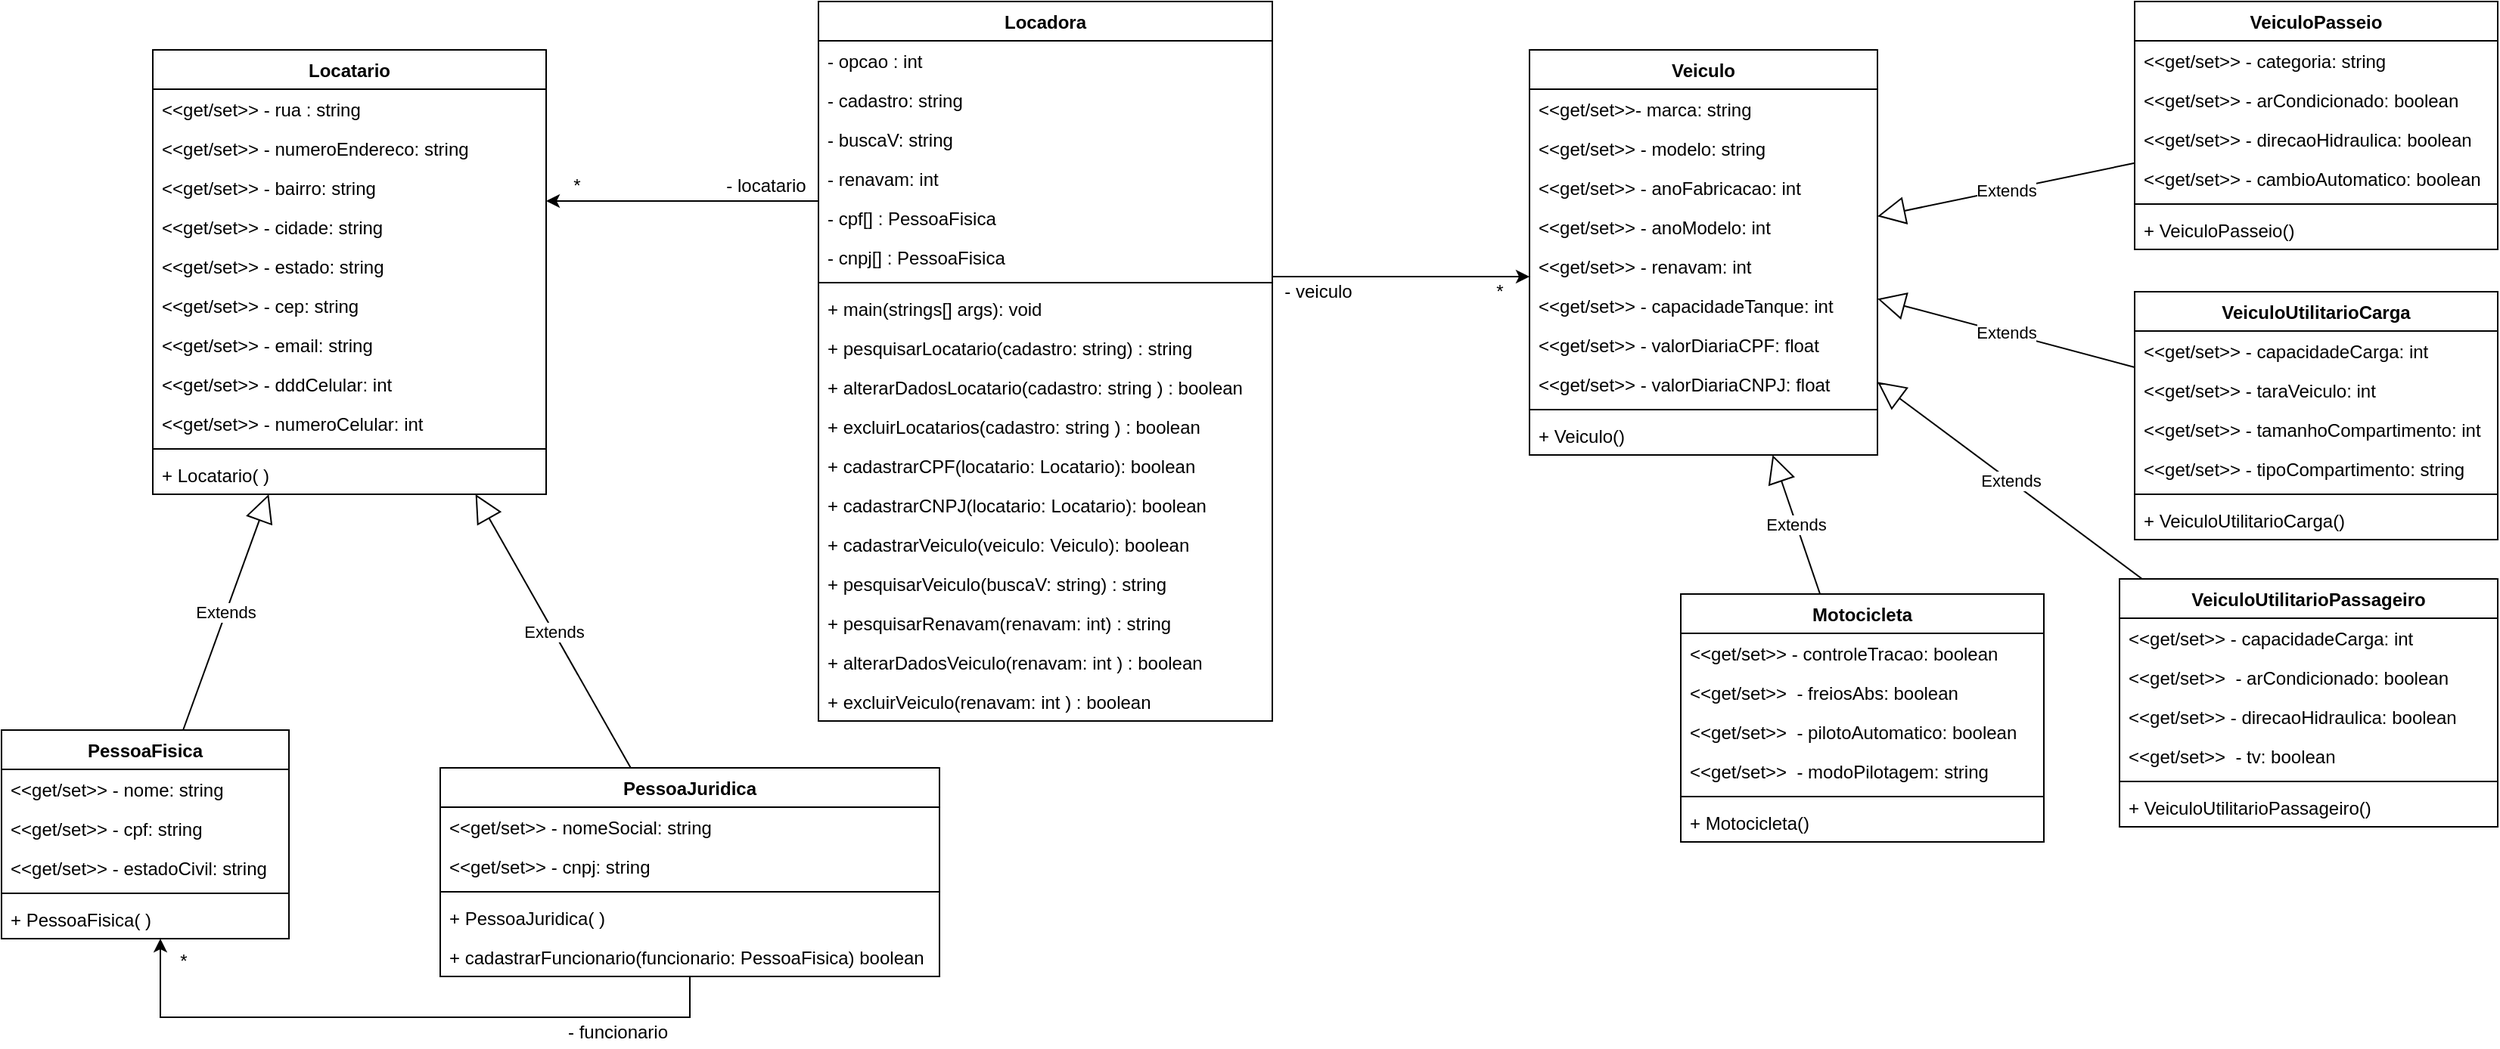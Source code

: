 <mxfile version="17.1.5" type="github">
  <diagram id="DYdMjbbue87P6Itl6-tM" name="Page-1">
    <mxGraphModel dx="1935" dy="461" grid="1" gridSize="10" guides="1" tooltips="1" connect="1" arrows="1" fold="1" page="1" pageScale="1" pageWidth="827" pageHeight="1169" math="0" shadow="0">
      <root>
        <mxCell id="0" />
        <mxCell id="1" parent="0" />
        <mxCell id="17DwHin3U5vWT7smk47m-1" value="Locadora" style="swimlane;fontStyle=1;align=center;verticalAlign=top;childLayout=stackLayout;horizontal=1;startSize=26;horizontalStack=0;resizeParent=1;resizeParentMax=0;resizeLast=0;collapsible=1;marginBottom=0;" parent="1" vertex="1">
          <mxGeometry x="-280" y="8" width="300" height="476" as="geometry" />
        </mxCell>
        <mxCell id="17DwHin3U5vWT7smk47m-2" value="- opcao : int" style="text;strokeColor=none;fillColor=none;align=left;verticalAlign=top;spacingLeft=4;spacingRight=4;overflow=hidden;rotatable=0;points=[[0,0.5],[1,0.5]];portConstraint=eastwest;" parent="17DwHin3U5vWT7smk47m-1" vertex="1">
          <mxGeometry y="26" width="300" height="26" as="geometry" />
        </mxCell>
        <mxCell id="qyrmuVjy2NRygSGclD1a-19" value="- cadastro: string" style="text;strokeColor=none;fillColor=none;align=left;verticalAlign=top;spacingLeft=4;spacingRight=4;overflow=hidden;rotatable=0;points=[[0,0.5],[1,0.5]];portConstraint=eastwest;" parent="17DwHin3U5vWT7smk47m-1" vertex="1">
          <mxGeometry y="52" width="300" height="26" as="geometry" />
        </mxCell>
        <mxCell id="qyrmuVjy2NRygSGclD1a-77" value="- buscaV: string" style="text;strokeColor=none;fillColor=none;align=left;verticalAlign=top;spacingLeft=4;spacingRight=4;overflow=hidden;rotatable=0;points=[[0,0.5],[1,0.5]];portConstraint=eastwest;" parent="17DwHin3U5vWT7smk47m-1" vertex="1">
          <mxGeometry y="78" width="300" height="26" as="geometry" />
        </mxCell>
        <mxCell id="qyrmuVjy2NRygSGclD1a-79" value="- renavam: int" style="text;strokeColor=none;fillColor=none;align=left;verticalAlign=top;spacingLeft=4;spacingRight=4;overflow=hidden;rotatable=0;points=[[0,0.5],[1,0.5]];portConstraint=eastwest;" parent="17DwHin3U5vWT7smk47m-1" vertex="1">
          <mxGeometry y="104" width="300" height="26" as="geometry" />
        </mxCell>
        <mxCell id="qyrmuVjy2NRygSGclD1a-17" value="- cpf[] : PessoaFisica" style="text;strokeColor=none;fillColor=none;align=left;verticalAlign=top;spacingLeft=4;spacingRight=4;overflow=hidden;rotatable=0;points=[[0,0.5],[1,0.5]];portConstraint=eastwest;" parent="17DwHin3U5vWT7smk47m-1" vertex="1">
          <mxGeometry y="130" width="300" height="26" as="geometry" />
        </mxCell>
        <mxCell id="qyrmuVjy2NRygSGclD1a-18" value="- cnpj[] : PessoaFisica" style="text;strokeColor=none;fillColor=none;align=left;verticalAlign=top;spacingLeft=4;spacingRight=4;overflow=hidden;rotatable=0;points=[[0,0.5],[1,0.5]];portConstraint=eastwest;" parent="17DwHin3U5vWT7smk47m-1" vertex="1">
          <mxGeometry y="156" width="300" height="26" as="geometry" />
        </mxCell>
        <mxCell id="17DwHin3U5vWT7smk47m-3" value="" style="line;strokeWidth=1;fillColor=none;align=left;verticalAlign=middle;spacingTop=-1;spacingLeft=3;spacingRight=3;rotatable=0;labelPosition=right;points=[];portConstraint=eastwest;" parent="17DwHin3U5vWT7smk47m-1" vertex="1">
          <mxGeometry y="182" width="300" height="8" as="geometry" />
        </mxCell>
        <mxCell id="17DwHin3U5vWT7smk47m-4" value="+ main(strings[] args): void" style="text;strokeColor=none;fillColor=none;align=left;verticalAlign=top;spacingLeft=4;spacingRight=4;overflow=hidden;rotatable=0;points=[[0,0.5],[1,0.5]];portConstraint=eastwest;" parent="17DwHin3U5vWT7smk47m-1" vertex="1">
          <mxGeometry y="190" width="300" height="26" as="geometry" />
        </mxCell>
        <mxCell id="23WdemEhtOeINSBTlN_h-44" value="+ pesquisarLocatario(cadastro: string) : string" style="text;strokeColor=none;fillColor=none;align=left;verticalAlign=top;spacingLeft=4;spacingRight=4;overflow=hidden;rotatable=0;points=[[0,0.5],[1,0.5]];portConstraint=eastwest;" parent="17DwHin3U5vWT7smk47m-1" vertex="1">
          <mxGeometry y="216" width="300" height="26" as="geometry" />
        </mxCell>
        <mxCell id="23WdemEhtOeINSBTlN_h-46" value="+ alterarDadosLocatario(cadastro: string ) : boolean" style="text;strokeColor=none;fillColor=none;align=left;verticalAlign=top;spacingLeft=4;spacingRight=4;overflow=hidden;rotatable=0;points=[[0,0.5],[1,0.5]];portConstraint=eastwest;" parent="17DwHin3U5vWT7smk47m-1" vertex="1">
          <mxGeometry y="242" width="300" height="26" as="geometry" />
        </mxCell>
        <mxCell id="23WdemEhtOeINSBTlN_h-47" value="+ excluirLocatarios(cadastro: string ) : boolean" style="text;strokeColor=none;fillColor=none;align=left;verticalAlign=top;spacingLeft=4;spacingRight=4;overflow=hidden;rotatable=0;points=[[0,0.5],[1,0.5]];portConstraint=eastwest;" parent="17DwHin3U5vWT7smk47m-1" vertex="1">
          <mxGeometry y="268" width="300" height="26" as="geometry" />
        </mxCell>
        <mxCell id="qyrmuVjy2NRygSGclD1a-7" value="+ cadastrarCPF(locatario: Locatario): boolean" style="text;strokeColor=none;fillColor=none;align=left;verticalAlign=top;spacingLeft=4;spacingRight=4;overflow=hidden;rotatable=0;points=[[0,0.5],[1,0.5]];portConstraint=eastwest;" parent="17DwHin3U5vWT7smk47m-1" vertex="1">
          <mxGeometry y="294" width="300" height="26" as="geometry" />
        </mxCell>
        <mxCell id="qyrmuVjy2NRygSGclD1a-8" value="+ cadastrarCNPJ(locatario: Locatario): boolean" style="text;strokeColor=none;fillColor=none;align=left;verticalAlign=top;spacingLeft=4;spacingRight=4;overflow=hidden;rotatable=0;points=[[0,0.5],[1,0.5]];portConstraint=eastwest;" parent="17DwHin3U5vWT7smk47m-1" vertex="1">
          <mxGeometry y="320" width="300" height="26" as="geometry" />
        </mxCell>
        <mxCell id="qyrmuVjy2NRygSGclD1a-74" value="+ cadastrarVeiculo(veiculo: Veiculo): boolean" style="text;strokeColor=none;fillColor=none;align=left;verticalAlign=top;spacingLeft=4;spacingRight=4;overflow=hidden;rotatable=0;points=[[0,0.5],[1,0.5]];portConstraint=eastwest;" parent="17DwHin3U5vWT7smk47m-1" vertex="1">
          <mxGeometry y="346" width="300" height="26" as="geometry" />
        </mxCell>
        <mxCell id="qyrmuVjy2NRygSGclD1a-75" value="+ pesquisarVeiculo(buscaV: string) : string" style="text;strokeColor=none;fillColor=none;align=left;verticalAlign=top;spacingLeft=4;spacingRight=4;overflow=hidden;rotatable=0;points=[[0,0.5],[1,0.5]];portConstraint=eastwest;" parent="17DwHin3U5vWT7smk47m-1" vertex="1">
          <mxGeometry y="372" width="300" height="26" as="geometry" />
        </mxCell>
        <mxCell id="qyrmuVjy2NRygSGclD1a-78" value="+ pesquisarRenavam(renavam: int) : string" style="text;strokeColor=none;fillColor=none;align=left;verticalAlign=top;spacingLeft=4;spacingRight=4;overflow=hidden;rotatable=0;points=[[0,0.5],[1,0.5]];portConstraint=eastwest;" parent="17DwHin3U5vWT7smk47m-1" vertex="1">
          <mxGeometry y="398" width="300" height="26" as="geometry" />
        </mxCell>
        <mxCell id="qyrmuVjy2NRygSGclD1a-80" value="+ alterarDadosVeiculo(renavam: int ) : boolean" style="text;strokeColor=none;fillColor=none;align=left;verticalAlign=top;spacingLeft=4;spacingRight=4;overflow=hidden;rotatable=0;points=[[0,0.5],[1,0.5]];portConstraint=eastwest;" parent="17DwHin3U5vWT7smk47m-1" vertex="1">
          <mxGeometry y="424" width="300" height="26" as="geometry" />
        </mxCell>
        <mxCell id="qyrmuVjy2NRygSGclD1a-81" value="+ excluirVeiculo(renavam: int ) : boolean" style="text;strokeColor=none;fillColor=none;align=left;verticalAlign=top;spacingLeft=4;spacingRight=4;overflow=hidden;rotatable=0;points=[[0,0.5],[1,0.5]];portConstraint=eastwest;" parent="17DwHin3U5vWT7smk47m-1" vertex="1">
          <mxGeometry y="450" width="300" height="26" as="geometry" />
        </mxCell>
        <mxCell id="23WdemEhtOeINSBTlN_h-23" style="edgeStyle=orthogonalEdgeStyle;rounded=0;orthogonalLoop=1;jettySize=auto;html=1;" parent="1" source="17DwHin3U5vWT7smk47m-1" target="23WdemEhtOeINSBTlN_h-1" edge="1">
          <mxGeometry relative="1" as="geometry">
            <mxPoint x="-400" y="10" as="targetPoint" />
            <Array as="points">
              <mxPoint x="-370" y="140" />
              <mxPoint x="-370" y="140" />
            </Array>
          </mxGeometry>
        </mxCell>
        <mxCell id="23WdemEhtOeINSBTlN_h-1" value="Locatario" style="swimlane;fontStyle=1;align=center;verticalAlign=top;childLayout=stackLayout;horizontal=1;startSize=26;horizontalStack=0;resizeParent=1;resizeParentMax=0;resizeLast=0;collapsible=1;marginBottom=0;" parent="1" vertex="1">
          <mxGeometry x="-720" y="40" width="260" height="294" as="geometry" />
        </mxCell>
        <mxCell id="23WdemEhtOeINSBTlN_h-2" value="&lt;&lt;get/set&gt;&gt; - rua : string" style="text;strokeColor=none;fillColor=none;align=left;verticalAlign=top;spacingLeft=4;spacingRight=4;overflow=hidden;rotatable=0;points=[[0,0.5],[1,0.5]];portConstraint=eastwest;" parent="23WdemEhtOeINSBTlN_h-1" vertex="1">
          <mxGeometry y="26" width="260" height="26" as="geometry" />
        </mxCell>
        <mxCell id="23WdemEhtOeINSBTlN_h-14" value="&lt;&lt;get/set&gt;&gt; - numeroEndereco: string" style="text;strokeColor=none;fillColor=none;align=left;verticalAlign=top;spacingLeft=4;spacingRight=4;overflow=hidden;rotatable=0;points=[[0,0.5],[1,0.5]];portConstraint=eastwest;" parent="23WdemEhtOeINSBTlN_h-1" vertex="1">
          <mxGeometry y="52" width="260" height="26" as="geometry" />
        </mxCell>
        <mxCell id="23WdemEhtOeINSBTlN_h-15" value="&lt;&lt;get/set&gt;&gt; - bairro: string" style="text;strokeColor=none;fillColor=none;align=left;verticalAlign=top;spacingLeft=4;spacingRight=4;overflow=hidden;rotatable=0;points=[[0,0.5],[1,0.5]];portConstraint=eastwest;" parent="23WdemEhtOeINSBTlN_h-1" vertex="1">
          <mxGeometry y="78" width="260" height="26" as="geometry" />
        </mxCell>
        <mxCell id="23WdemEhtOeINSBTlN_h-16" value="&lt;&lt;get/set&gt;&gt; - cidade: string" style="text;strokeColor=none;fillColor=none;align=left;verticalAlign=top;spacingLeft=4;spacingRight=4;overflow=hidden;rotatable=0;points=[[0,0.5],[1,0.5]];portConstraint=eastwest;" parent="23WdemEhtOeINSBTlN_h-1" vertex="1">
          <mxGeometry y="104" width="260" height="26" as="geometry" />
        </mxCell>
        <mxCell id="23WdemEhtOeINSBTlN_h-17" value="&lt;&lt;get/set&gt;&gt; - estado: string" style="text;strokeColor=none;fillColor=none;align=left;verticalAlign=top;spacingLeft=4;spacingRight=4;overflow=hidden;rotatable=0;points=[[0,0.5],[1,0.5]];portConstraint=eastwest;" parent="23WdemEhtOeINSBTlN_h-1" vertex="1">
          <mxGeometry y="130" width="260" height="26" as="geometry" />
        </mxCell>
        <mxCell id="23WdemEhtOeINSBTlN_h-18" value="&lt;&lt;get/set&gt;&gt; - cep: string" style="text;strokeColor=none;fillColor=none;align=left;verticalAlign=top;spacingLeft=4;spacingRight=4;overflow=hidden;rotatable=0;points=[[0,0.5],[1,0.5]];portConstraint=eastwest;" parent="23WdemEhtOeINSBTlN_h-1" vertex="1">
          <mxGeometry y="156" width="260" height="26" as="geometry" />
        </mxCell>
        <mxCell id="23WdemEhtOeINSBTlN_h-19" value="&lt;&lt;get/set&gt;&gt; - email: string" style="text;strokeColor=none;fillColor=none;align=left;verticalAlign=top;spacingLeft=4;spacingRight=4;overflow=hidden;rotatable=0;points=[[0,0.5],[1,0.5]];portConstraint=eastwest;" parent="23WdemEhtOeINSBTlN_h-1" vertex="1">
          <mxGeometry y="182" width="260" height="26" as="geometry" />
        </mxCell>
        <mxCell id="23WdemEhtOeINSBTlN_h-20" value="&lt;&lt;get/set&gt;&gt; - dddCelular: int " style="text;strokeColor=none;fillColor=none;align=left;verticalAlign=top;spacingLeft=4;spacingRight=4;overflow=hidden;rotatable=0;points=[[0,0.5],[1,0.5]];portConstraint=eastwest;" parent="23WdemEhtOeINSBTlN_h-1" vertex="1">
          <mxGeometry y="208" width="260" height="26" as="geometry" />
        </mxCell>
        <mxCell id="23WdemEhtOeINSBTlN_h-21" value="&lt;&lt;get/set&gt;&gt; - numeroCelular: int" style="text;strokeColor=none;fillColor=none;align=left;verticalAlign=top;spacingLeft=4;spacingRight=4;overflow=hidden;rotatable=0;points=[[0,0.5],[1,0.5]];portConstraint=eastwest;" parent="23WdemEhtOeINSBTlN_h-1" vertex="1">
          <mxGeometry y="234" width="260" height="26" as="geometry" />
        </mxCell>
        <mxCell id="23WdemEhtOeINSBTlN_h-3" value="" style="line;strokeWidth=1;fillColor=none;align=left;verticalAlign=middle;spacingTop=-1;spacingLeft=3;spacingRight=3;rotatable=0;labelPosition=right;points=[];portConstraint=eastwest;" parent="23WdemEhtOeINSBTlN_h-1" vertex="1">
          <mxGeometry y="260" width="260" height="8" as="geometry" />
        </mxCell>
        <mxCell id="23WdemEhtOeINSBTlN_h-4" value="+ Locatario( )" style="text;strokeColor=none;fillColor=none;align=left;verticalAlign=top;spacingLeft=4;spacingRight=4;overflow=hidden;rotatable=0;points=[[0,0.5],[1,0.5]];portConstraint=eastwest;" parent="23WdemEhtOeINSBTlN_h-1" vertex="1">
          <mxGeometry y="268" width="260" height="26" as="geometry" />
        </mxCell>
        <mxCell id="23WdemEhtOeINSBTlN_h-5" value="PessoaFisica" style="swimlane;fontStyle=1;align=center;verticalAlign=top;childLayout=stackLayout;horizontal=1;startSize=26;horizontalStack=0;resizeParent=1;resizeParentMax=0;resizeLast=0;collapsible=1;marginBottom=0;" parent="1" vertex="1">
          <mxGeometry x="-820" y="490" width="190" height="138" as="geometry" />
        </mxCell>
        <mxCell id="23WdemEhtOeINSBTlN_h-6" value="&lt;&lt;get/set&gt;&gt; - nome: string" style="text;strokeColor=none;fillColor=none;align=left;verticalAlign=top;spacingLeft=4;spacingRight=4;overflow=hidden;rotatable=0;points=[[0,0.5],[1,0.5]];portConstraint=eastwest;" parent="23WdemEhtOeINSBTlN_h-5" vertex="1">
          <mxGeometry y="26" width="190" height="26" as="geometry" />
        </mxCell>
        <mxCell id="23WdemEhtOeINSBTlN_h-28" value="&lt;&lt;get/set&gt;&gt; - cpf: string" style="text;strokeColor=none;fillColor=none;align=left;verticalAlign=top;spacingLeft=4;spacingRight=4;overflow=hidden;rotatable=0;points=[[0,0.5],[1,0.5]];portConstraint=eastwest;" parent="23WdemEhtOeINSBTlN_h-5" vertex="1">
          <mxGeometry y="52" width="190" height="26" as="geometry" />
        </mxCell>
        <mxCell id="23WdemEhtOeINSBTlN_h-29" value="&lt;&lt;get/set&gt;&gt; - estadoCivil: string" style="text;strokeColor=none;fillColor=none;align=left;verticalAlign=top;spacingLeft=4;spacingRight=4;overflow=hidden;rotatable=0;points=[[0,0.5],[1,0.5]];portConstraint=eastwest;" parent="23WdemEhtOeINSBTlN_h-5" vertex="1">
          <mxGeometry y="78" width="190" height="26" as="geometry" />
        </mxCell>
        <mxCell id="23WdemEhtOeINSBTlN_h-7" value="" style="line;strokeWidth=1;fillColor=none;align=left;verticalAlign=middle;spacingTop=-1;spacingLeft=3;spacingRight=3;rotatable=0;labelPosition=right;points=[];portConstraint=eastwest;" parent="23WdemEhtOeINSBTlN_h-5" vertex="1">
          <mxGeometry y="104" width="190" height="8" as="geometry" />
        </mxCell>
        <mxCell id="23WdemEhtOeINSBTlN_h-8" value="+ PessoaFisica( )" style="text;strokeColor=none;fillColor=none;align=left;verticalAlign=top;spacingLeft=4;spacingRight=4;overflow=hidden;rotatable=0;points=[[0,0.5],[1,0.5]];portConstraint=eastwest;" parent="23WdemEhtOeINSBTlN_h-5" vertex="1">
          <mxGeometry y="112" width="190" height="26" as="geometry" />
        </mxCell>
        <mxCell id="23WdemEhtOeINSBTlN_h-39" style="edgeStyle=orthogonalEdgeStyle;rounded=0;orthogonalLoop=1;jettySize=auto;html=1;" parent="1" source="23WdemEhtOeINSBTlN_h-9" target="23WdemEhtOeINSBTlN_h-5" edge="1">
          <mxGeometry relative="1" as="geometry">
            <Array as="points">
              <mxPoint x="-365" y="680" />
              <mxPoint x="-715" y="680" />
            </Array>
          </mxGeometry>
        </mxCell>
        <mxCell id="23WdemEhtOeINSBTlN_h-9" value="PessoaJuridica" style="swimlane;fontStyle=1;align=center;verticalAlign=top;childLayout=stackLayout;horizontal=1;startSize=26;horizontalStack=0;resizeParent=1;resizeParentMax=0;resizeLast=0;collapsible=1;marginBottom=0;" parent="1" vertex="1">
          <mxGeometry x="-530" y="515" width="330" height="138" as="geometry" />
        </mxCell>
        <mxCell id="23WdemEhtOeINSBTlN_h-10" value="&lt;&lt;get/set&gt;&gt; - nomeSocial: string" style="text;strokeColor=none;fillColor=none;align=left;verticalAlign=top;spacingLeft=4;spacingRight=4;overflow=hidden;rotatable=0;points=[[0,0.5],[1,0.5]];portConstraint=eastwest;" parent="23WdemEhtOeINSBTlN_h-9" vertex="1">
          <mxGeometry y="26" width="330" height="26" as="geometry" />
        </mxCell>
        <mxCell id="23WdemEhtOeINSBTlN_h-30" value="&lt;&lt;get/set&gt;&gt; - cnpj: string" style="text;strokeColor=none;fillColor=none;align=left;verticalAlign=top;spacingLeft=4;spacingRight=4;overflow=hidden;rotatable=0;points=[[0,0.5],[1,0.5]];portConstraint=eastwest;" parent="23WdemEhtOeINSBTlN_h-9" vertex="1">
          <mxGeometry y="52" width="330" height="26" as="geometry" />
        </mxCell>
        <mxCell id="23WdemEhtOeINSBTlN_h-11" value="" style="line;strokeWidth=1;fillColor=none;align=left;verticalAlign=middle;spacingTop=-1;spacingLeft=3;spacingRight=3;rotatable=0;labelPosition=right;points=[];portConstraint=eastwest;" parent="23WdemEhtOeINSBTlN_h-9" vertex="1">
          <mxGeometry y="78" width="330" height="8" as="geometry" />
        </mxCell>
        <mxCell id="23WdemEhtOeINSBTlN_h-12" value="+ PessoaJuridica( )" style="text;strokeColor=none;fillColor=none;align=left;verticalAlign=top;spacingLeft=4;spacingRight=4;overflow=hidden;rotatable=0;points=[[0,0.5],[1,0.5]];portConstraint=eastwest;" parent="23WdemEhtOeINSBTlN_h-9" vertex="1">
          <mxGeometry y="86" width="330" height="26" as="geometry" />
        </mxCell>
        <mxCell id="qyrmuVjy2NRygSGclD1a-6" value="+ cadastrarFuncionario(funcionario: PessoaFisica) boolean" style="text;strokeColor=none;fillColor=none;align=left;verticalAlign=top;spacingLeft=4;spacingRight=4;overflow=hidden;rotatable=0;points=[[0,0.5],[1,0.5]];portConstraint=eastwest;" parent="23WdemEhtOeINSBTlN_h-9" vertex="1">
          <mxGeometry y="112" width="330" height="26" as="geometry" />
        </mxCell>
        <mxCell id="23WdemEhtOeINSBTlN_h-24" value="- locatario" style="text;html=1;align=center;verticalAlign=middle;resizable=0;points=[];autosize=1;strokeColor=none;fillColor=none;" parent="1" vertex="1">
          <mxGeometry x="-350" y="120" width="70" height="20" as="geometry" />
        </mxCell>
        <mxCell id="23WdemEhtOeINSBTlN_h-40" value="- funcionario" style="text;html=1;align=center;verticalAlign=middle;resizable=0;points=[];autosize=1;strokeColor=none;fillColor=none;" parent="1" vertex="1">
          <mxGeometry x="-453" y="680" width="80" height="20" as="geometry" />
        </mxCell>
        <mxCell id="qyrmuVjy2NRygSGclD1a-1" value="Extends" style="endArrow=block;endSize=16;endFill=0;html=1;rounded=0;" parent="1" source="23WdemEhtOeINSBTlN_h-5" target="23WdemEhtOeINSBTlN_h-1" edge="1">
          <mxGeometry width="160" relative="1" as="geometry">
            <mxPoint x="-480" y="440" as="sourcePoint" />
            <mxPoint x="-320" y="440" as="targetPoint" />
          </mxGeometry>
        </mxCell>
        <mxCell id="qyrmuVjy2NRygSGclD1a-2" value="Extends" style="endArrow=block;endSize=16;endFill=0;html=1;rounded=0;" parent="1" source="23WdemEhtOeINSBTlN_h-9" target="23WdemEhtOeINSBTlN_h-1" edge="1">
          <mxGeometry width="160" relative="1" as="geometry">
            <mxPoint x="-525.704" y="640" as="sourcePoint" />
            <mxPoint x="-473.556" y="464" as="targetPoint" />
          </mxGeometry>
        </mxCell>
        <mxCell id="qyrmuVjy2NRygSGclD1a-3" value="*" style="text;html=1;align=center;verticalAlign=middle;resizable=0;points=[];autosize=1;strokeColor=none;fillColor=none;" parent="1" vertex="1">
          <mxGeometry x="-710" y="633" width="20" height="20" as="geometry" />
        </mxCell>
        <mxCell id="qyrmuVjy2NRygSGclD1a-5" value="*" style="text;html=1;align=center;verticalAlign=middle;resizable=0;points=[];autosize=1;strokeColor=none;fillColor=none;" parent="1" vertex="1">
          <mxGeometry x="-450" y="120" width="20" height="20" as="geometry" />
        </mxCell>
        <mxCell id="qyrmuVjy2NRygSGclD1a-20" value="Veiculo" style="swimlane;fontStyle=1;align=center;verticalAlign=top;childLayout=stackLayout;horizontal=1;startSize=26;horizontalStack=0;resizeParent=1;resizeParentMax=0;resizeLast=0;collapsible=1;marginBottom=0;" parent="1" vertex="1">
          <mxGeometry x="190" y="40" width="230" height="268" as="geometry" />
        </mxCell>
        <mxCell id="qyrmuVjy2NRygSGclD1a-21" value="&lt;&lt;get/set&gt;&gt;- marca: string" style="text;strokeColor=none;fillColor=none;align=left;verticalAlign=top;spacingLeft=4;spacingRight=4;overflow=hidden;rotatable=0;points=[[0,0.5],[1,0.5]];portConstraint=eastwest;" parent="qyrmuVjy2NRygSGclD1a-20" vertex="1">
          <mxGeometry y="26" width="230" height="26" as="geometry" />
        </mxCell>
        <mxCell id="qyrmuVjy2NRygSGclD1a-24" value="&lt;&lt;get/set&gt;&gt; - modelo: string" style="text;strokeColor=none;fillColor=none;align=left;verticalAlign=top;spacingLeft=4;spacingRight=4;overflow=hidden;rotatable=0;points=[[0,0.5],[1,0.5]];portConstraint=eastwest;" parent="qyrmuVjy2NRygSGclD1a-20" vertex="1">
          <mxGeometry y="52" width="230" height="26" as="geometry" />
        </mxCell>
        <mxCell id="qyrmuVjy2NRygSGclD1a-25" value="&lt;&lt;get/set&gt;&gt; - anoFabricacao: int" style="text;strokeColor=none;fillColor=none;align=left;verticalAlign=top;spacingLeft=4;spacingRight=4;overflow=hidden;rotatable=0;points=[[0,0.5],[1,0.5]];portConstraint=eastwest;" parent="qyrmuVjy2NRygSGclD1a-20" vertex="1">
          <mxGeometry y="78" width="230" height="26" as="geometry" />
        </mxCell>
        <mxCell id="qyrmuVjy2NRygSGclD1a-27" value="&lt;&lt;get/set&gt;&gt; - anoModelo: int" style="text;strokeColor=none;fillColor=none;align=left;verticalAlign=top;spacingLeft=4;spacingRight=4;overflow=hidden;rotatable=0;points=[[0,0.5],[1,0.5]];portConstraint=eastwest;" parent="qyrmuVjy2NRygSGclD1a-20" vertex="1">
          <mxGeometry y="104" width="230" height="26" as="geometry" />
        </mxCell>
        <mxCell id="qyrmuVjy2NRygSGclD1a-28" value="&lt;&lt;get/set&gt;&gt; - renavam: int" style="text;strokeColor=none;fillColor=none;align=left;verticalAlign=top;spacingLeft=4;spacingRight=4;overflow=hidden;rotatable=0;points=[[0,0.5],[1,0.5]];portConstraint=eastwest;" parent="qyrmuVjy2NRygSGclD1a-20" vertex="1">
          <mxGeometry y="130" width="230" height="26" as="geometry" />
        </mxCell>
        <mxCell id="qyrmuVjy2NRygSGclD1a-29" value="&lt;&lt;get/set&gt;&gt; - capacidadeTanque: int" style="text;strokeColor=none;fillColor=none;align=left;verticalAlign=top;spacingLeft=4;spacingRight=4;overflow=hidden;rotatable=0;points=[[0,0.5],[1,0.5]];portConstraint=eastwest;" parent="qyrmuVjy2NRygSGclD1a-20" vertex="1">
          <mxGeometry y="156" width="230" height="26" as="geometry" />
        </mxCell>
        <mxCell id="qyrmuVjy2NRygSGclD1a-70" value="&lt;&lt;get/set&gt;&gt; - valorDiariaCPF: float" style="text;strokeColor=none;fillColor=none;align=left;verticalAlign=top;spacingLeft=4;spacingRight=4;overflow=hidden;rotatable=0;points=[[0,0.5],[1,0.5]];portConstraint=eastwest;" parent="qyrmuVjy2NRygSGclD1a-20" vertex="1">
          <mxGeometry y="182" width="230" height="26" as="geometry" />
        </mxCell>
        <mxCell id="qyrmuVjy2NRygSGclD1a-69" value="&lt;&lt;get/set&gt;&gt; - valorDiariaCNPJ: float" style="text;strokeColor=none;fillColor=none;align=left;verticalAlign=top;spacingLeft=4;spacingRight=4;overflow=hidden;rotatable=0;points=[[0,0.5],[1,0.5]];portConstraint=eastwest;" parent="qyrmuVjy2NRygSGclD1a-20" vertex="1">
          <mxGeometry y="208" width="230" height="26" as="geometry" />
        </mxCell>
        <mxCell id="qyrmuVjy2NRygSGclD1a-22" value="" style="line;strokeWidth=1;fillColor=none;align=left;verticalAlign=middle;spacingTop=-1;spacingLeft=3;spacingRight=3;rotatable=0;labelPosition=right;points=[];portConstraint=eastwest;" parent="qyrmuVjy2NRygSGclD1a-20" vertex="1">
          <mxGeometry y="234" width="230" height="8" as="geometry" />
        </mxCell>
        <mxCell id="qyrmuVjy2NRygSGclD1a-23" value="+ Veiculo()" style="text;strokeColor=none;fillColor=none;align=left;verticalAlign=top;spacingLeft=4;spacingRight=4;overflow=hidden;rotatable=0;points=[[0,0.5],[1,0.5]];portConstraint=eastwest;" parent="qyrmuVjy2NRygSGclD1a-20" vertex="1">
          <mxGeometry y="242" width="230" height="26" as="geometry" />
        </mxCell>
        <mxCell id="qyrmuVjy2NRygSGclD1a-31" value="VeiculoPasseio" style="swimlane;fontStyle=1;align=center;verticalAlign=top;childLayout=stackLayout;horizontal=1;startSize=26;horizontalStack=0;resizeParent=1;resizeParentMax=0;resizeLast=0;collapsible=1;marginBottom=0;" parent="1" vertex="1">
          <mxGeometry x="590" y="8" width="240" height="164" as="geometry" />
        </mxCell>
        <mxCell id="qyrmuVjy2NRygSGclD1a-53" value="&lt;&lt;get/set&gt;&gt; - categoria: string" style="text;strokeColor=none;fillColor=none;align=left;verticalAlign=top;spacingLeft=4;spacingRight=4;overflow=hidden;rotatable=0;points=[[0,0.5],[1,0.5]];portConstraint=eastwest;" parent="qyrmuVjy2NRygSGclD1a-31" vertex="1">
          <mxGeometry y="26" width="240" height="26" as="geometry" />
        </mxCell>
        <mxCell id="qyrmuVjy2NRygSGclD1a-32" value="&lt;&lt;get/set&gt;&gt; - arCondicionado: boolean" style="text;strokeColor=none;fillColor=none;align=left;verticalAlign=top;spacingLeft=4;spacingRight=4;overflow=hidden;rotatable=0;points=[[0,0.5],[1,0.5]];portConstraint=eastwest;" parent="qyrmuVjy2NRygSGclD1a-31" vertex="1">
          <mxGeometry y="52" width="240" height="26" as="geometry" />
        </mxCell>
        <mxCell id="qyrmuVjy2NRygSGclD1a-46" value="&lt;&lt;get/set&gt;&gt; - direcaoHidraulica: boolean" style="text;strokeColor=none;fillColor=none;align=left;verticalAlign=top;spacingLeft=4;spacingRight=4;overflow=hidden;rotatable=0;points=[[0,0.5],[1,0.5]];portConstraint=eastwest;" parent="qyrmuVjy2NRygSGclD1a-31" vertex="1">
          <mxGeometry y="78" width="240" height="26" as="geometry" />
        </mxCell>
        <mxCell id="qyrmuVjy2NRygSGclD1a-47" value="&lt;&lt;get/set&gt;&gt; - cambioAutomatico: boolean" style="text;strokeColor=none;fillColor=none;align=left;verticalAlign=top;spacingLeft=4;spacingRight=4;overflow=hidden;rotatable=0;points=[[0,0.5],[1,0.5]];portConstraint=eastwest;" parent="qyrmuVjy2NRygSGclD1a-31" vertex="1">
          <mxGeometry y="104" width="240" height="26" as="geometry" />
        </mxCell>
        <mxCell id="qyrmuVjy2NRygSGclD1a-33" value="" style="line;strokeWidth=1;fillColor=none;align=left;verticalAlign=middle;spacingTop=-1;spacingLeft=3;spacingRight=3;rotatable=0;labelPosition=right;points=[];portConstraint=eastwest;" parent="qyrmuVjy2NRygSGclD1a-31" vertex="1">
          <mxGeometry y="130" width="240" height="8" as="geometry" />
        </mxCell>
        <mxCell id="qyrmuVjy2NRygSGclD1a-82" value="+ VeiculoPasseio()" style="text;strokeColor=none;fillColor=none;align=left;verticalAlign=top;spacingLeft=4;spacingRight=4;overflow=hidden;rotatable=0;points=[[0,0.5],[1,0.5]];portConstraint=eastwest;" parent="qyrmuVjy2NRygSGclD1a-31" vertex="1">
          <mxGeometry y="138" width="240" height="26" as="geometry" />
        </mxCell>
        <mxCell id="qyrmuVjy2NRygSGclD1a-35" value="Extends" style="endArrow=block;endSize=16;endFill=0;html=1;rounded=0;" parent="1" source="qyrmuVjy2NRygSGclD1a-31" target="qyrmuVjy2NRygSGclD1a-20" edge="1">
          <mxGeometry width="160" relative="1" as="geometry">
            <mxPoint x="-150" y="660" as="sourcePoint" />
            <mxPoint x="10" y="660" as="targetPoint" />
          </mxGeometry>
        </mxCell>
        <mxCell id="qyrmuVjy2NRygSGclD1a-36" value="VeiculoUtilitarioCarga" style="swimlane;fontStyle=1;align=center;verticalAlign=top;childLayout=stackLayout;horizontal=1;startSize=26;horizontalStack=0;resizeParent=1;resizeParentMax=0;resizeLast=0;collapsible=1;marginBottom=0;" parent="1" vertex="1">
          <mxGeometry x="590" y="200" width="240" height="164" as="geometry" />
        </mxCell>
        <mxCell id="qyrmuVjy2NRygSGclD1a-62" value="&lt;&lt;get/set&gt;&gt; - capacidadeCarga: int" style="text;strokeColor=none;fillColor=none;align=left;verticalAlign=top;spacingLeft=4;spacingRight=4;overflow=hidden;rotatable=0;points=[[0,0.5],[1,0.5]];portConstraint=eastwest;" parent="qyrmuVjy2NRygSGclD1a-36" vertex="1">
          <mxGeometry y="26" width="240" height="26" as="geometry" />
        </mxCell>
        <mxCell id="qyrmuVjy2NRygSGclD1a-63" value="&lt;&lt;get/set&gt;&gt; - taraVeiculo: int" style="text;strokeColor=none;fillColor=none;align=left;verticalAlign=top;spacingLeft=4;spacingRight=4;overflow=hidden;rotatable=0;points=[[0,0.5],[1,0.5]];portConstraint=eastwest;" parent="qyrmuVjy2NRygSGclD1a-36" vertex="1">
          <mxGeometry y="52" width="240" height="26" as="geometry" />
        </mxCell>
        <mxCell id="qyrmuVjy2NRygSGclD1a-65" value="&lt;&lt;get/set&gt;&gt; - tamanhoCompartimento: int" style="text;strokeColor=none;fillColor=none;align=left;verticalAlign=top;spacingLeft=4;spacingRight=4;overflow=hidden;rotatable=0;points=[[0,0.5],[1,0.5]];portConstraint=eastwest;" parent="qyrmuVjy2NRygSGclD1a-36" vertex="1">
          <mxGeometry y="78" width="240" height="26" as="geometry" />
        </mxCell>
        <mxCell id="qyrmuVjy2NRygSGclD1a-64" value="&lt;&lt;get/set&gt;&gt; - tipoCompartimento: string" style="text;strokeColor=none;fillColor=none;align=left;verticalAlign=top;spacingLeft=4;spacingRight=4;overflow=hidden;rotatable=0;points=[[0,0.5],[1,0.5]];portConstraint=eastwest;" parent="qyrmuVjy2NRygSGclD1a-36" vertex="1">
          <mxGeometry y="104" width="240" height="26" as="geometry" />
        </mxCell>
        <mxCell id="qyrmuVjy2NRygSGclD1a-38" value="" style="line;strokeWidth=1;fillColor=none;align=left;verticalAlign=middle;spacingTop=-1;spacingLeft=3;spacingRight=3;rotatable=0;labelPosition=right;points=[];portConstraint=eastwest;" parent="qyrmuVjy2NRygSGclD1a-36" vertex="1">
          <mxGeometry y="130" width="240" height="8" as="geometry" />
        </mxCell>
        <mxCell id="qyrmuVjy2NRygSGclD1a-83" value="+ VeiculoUtilitarioCarga()" style="text;strokeColor=none;fillColor=none;align=left;verticalAlign=top;spacingLeft=4;spacingRight=4;overflow=hidden;rotatable=0;points=[[0,0.5],[1,0.5]];portConstraint=eastwest;" parent="qyrmuVjy2NRygSGclD1a-36" vertex="1">
          <mxGeometry y="138" width="240" height="26" as="geometry" />
        </mxCell>
        <mxCell id="qyrmuVjy2NRygSGclD1a-40" value="Motocicleta" style="swimlane;fontStyle=1;align=center;verticalAlign=top;childLayout=stackLayout;horizontal=1;startSize=26;horizontalStack=0;resizeParent=1;resizeParentMax=0;resizeLast=0;collapsible=1;marginBottom=0;" parent="1" vertex="1">
          <mxGeometry x="290" y="400" width="240" height="164" as="geometry" />
        </mxCell>
        <mxCell id="qyrmuVjy2NRygSGclD1a-41" value="&lt;&lt;get/set&gt;&gt; - controleTracao: boolean" style="text;strokeColor=none;fillColor=none;align=left;verticalAlign=top;spacingLeft=4;spacingRight=4;overflow=hidden;rotatable=0;points=[[0,0.5],[1,0.5]];portConstraint=eastwest;" parent="qyrmuVjy2NRygSGclD1a-40" vertex="1">
          <mxGeometry y="26" width="240" height="26" as="geometry" />
        </mxCell>
        <mxCell id="qyrmuVjy2NRygSGclD1a-66" value="&lt;&lt;get/set&gt;&gt;  - freiosAbs: boolean" style="text;strokeColor=none;fillColor=none;align=left;verticalAlign=top;spacingLeft=4;spacingRight=4;overflow=hidden;rotatable=0;points=[[0,0.5],[1,0.5]];portConstraint=eastwest;" parent="qyrmuVjy2NRygSGclD1a-40" vertex="1">
          <mxGeometry y="52" width="240" height="26" as="geometry" />
        </mxCell>
        <mxCell id="qyrmuVjy2NRygSGclD1a-67" value="&lt;&lt;get/set&gt;&gt;  - pilotoAutomatico: boolean" style="text;strokeColor=none;fillColor=none;align=left;verticalAlign=top;spacingLeft=4;spacingRight=4;overflow=hidden;rotatable=0;points=[[0,0.5],[1,0.5]];portConstraint=eastwest;" parent="qyrmuVjy2NRygSGclD1a-40" vertex="1">
          <mxGeometry y="78" width="240" height="26" as="geometry" />
        </mxCell>
        <mxCell id="qyrmuVjy2NRygSGclD1a-68" value="&lt;&lt;get/set&gt;&gt;  - modoPilotagem: string" style="text;strokeColor=none;fillColor=none;align=left;verticalAlign=top;spacingLeft=4;spacingRight=4;overflow=hidden;rotatable=0;points=[[0,0.5],[1,0.5]];portConstraint=eastwest;" parent="qyrmuVjy2NRygSGclD1a-40" vertex="1">
          <mxGeometry y="104" width="240" height="26" as="geometry" />
        </mxCell>
        <mxCell id="qyrmuVjy2NRygSGclD1a-42" value="" style="line;strokeWidth=1;fillColor=none;align=left;verticalAlign=middle;spacingTop=-1;spacingLeft=3;spacingRight=3;rotatable=0;labelPosition=right;points=[];portConstraint=eastwest;" parent="qyrmuVjy2NRygSGclD1a-40" vertex="1">
          <mxGeometry y="130" width="240" height="8" as="geometry" />
        </mxCell>
        <mxCell id="qyrmuVjy2NRygSGclD1a-85" value="+ Motocicleta()" style="text;strokeColor=none;fillColor=none;align=left;verticalAlign=top;spacingLeft=4;spacingRight=4;overflow=hidden;rotatable=0;points=[[0,0.5],[1,0.5]];portConstraint=eastwest;" parent="qyrmuVjy2NRygSGclD1a-40" vertex="1">
          <mxGeometry y="138" width="240" height="26" as="geometry" />
        </mxCell>
        <mxCell id="qyrmuVjy2NRygSGclD1a-44" value="Extends" style="endArrow=block;endSize=16;endFill=0;html=1;rounded=0;" parent="1" source="qyrmuVjy2NRygSGclD1a-36" target="qyrmuVjy2NRygSGclD1a-20" edge="1">
          <mxGeometry width="160" relative="1" as="geometry">
            <mxPoint x="-54.009" y="670" as="sourcePoint" />
            <mxPoint x="20" y="581.579" as="targetPoint" />
          </mxGeometry>
        </mxCell>
        <mxCell id="qyrmuVjy2NRygSGclD1a-45" value="Extends" style="endArrow=block;endSize=16;endFill=0;html=1;rounded=0;" parent="1" source="qyrmuVjy2NRygSGclD1a-40" target="qyrmuVjy2NRygSGclD1a-20" edge="1">
          <mxGeometry width="160" relative="1" as="geometry">
            <mxPoint x="100" y="670" as="sourcePoint" />
            <mxPoint x="100" y="594" as="targetPoint" />
          </mxGeometry>
        </mxCell>
        <mxCell id="qyrmuVjy2NRygSGclD1a-54" value="VeiculoUtilitarioPassageiro" style="swimlane;fontStyle=1;align=center;verticalAlign=top;childLayout=stackLayout;horizontal=1;startSize=26;horizontalStack=0;resizeParent=1;resizeParentMax=0;resizeLast=0;collapsible=1;marginBottom=0;" parent="1" vertex="1">
          <mxGeometry x="580" y="390" width="250" height="164" as="geometry" />
        </mxCell>
        <mxCell id="qyrmuVjy2NRygSGclD1a-55" value="&lt;&lt;get/set&gt;&gt; - capacidadeCarga: int" style="text;strokeColor=none;fillColor=none;align=left;verticalAlign=top;spacingLeft=4;spacingRight=4;overflow=hidden;rotatable=0;points=[[0,0.5],[1,0.5]];portConstraint=eastwest;" parent="qyrmuVjy2NRygSGclD1a-54" vertex="1">
          <mxGeometry y="26" width="250" height="26" as="geometry" />
        </mxCell>
        <mxCell id="qyrmuVjy2NRygSGclD1a-59" value="&lt;&lt;get/set&gt;&gt;  - arCondicionado: boolean" style="text;strokeColor=none;fillColor=none;align=left;verticalAlign=top;spacingLeft=4;spacingRight=4;overflow=hidden;rotatable=0;points=[[0,0.5],[1,0.5]];portConstraint=eastwest;" parent="qyrmuVjy2NRygSGclD1a-54" vertex="1">
          <mxGeometry y="52" width="250" height="26" as="geometry" />
        </mxCell>
        <mxCell id="qyrmuVjy2NRygSGclD1a-60" value="&lt;&lt;get/set&gt;&gt; - direcaoHidraulica: boolean" style="text;strokeColor=none;fillColor=none;align=left;verticalAlign=top;spacingLeft=4;spacingRight=4;overflow=hidden;rotatable=0;points=[[0,0.5],[1,0.5]];portConstraint=eastwest;" parent="qyrmuVjy2NRygSGclD1a-54" vertex="1">
          <mxGeometry y="78" width="250" height="26" as="geometry" />
        </mxCell>
        <mxCell id="qyrmuVjy2NRygSGclD1a-61" value="&lt;&lt;get/set&gt;&gt;  - tv: boolean" style="text;strokeColor=none;fillColor=none;align=left;verticalAlign=top;spacingLeft=4;spacingRight=4;overflow=hidden;rotatable=0;points=[[0,0.5],[1,0.5]];portConstraint=eastwest;" parent="qyrmuVjy2NRygSGclD1a-54" vertex="1">
          <mxGeometry y="104" width="250" height="26" as="geometry" />
        </mxCell>
        <mxCell id="qyrmuVjy2NRygSGclD1a-56" value="" style="line;strokeWidth=1;fillColor=none;align=left;verticalAlign=middle;spacingTop=-1;spacingLeft=3;spacingRight=3;rotatable=0;labelPosition=right;points=[];portConstraint=eastwest;" parent="qyrmuVjy2NRygSGclD1a-54" vertex="1">
          <mxGeometry y="130" width="250" height="8" as="geometry" />
        </mxCell>
        <mxCell id="qyrmuVjy2NRygSGclD1a-84" value="+ VeiculoUtilitarioPassageiro()" style="text;strokeColor=none;fillColor=none;align=left;verticalAlign=top;spacingLeft=4;spacingRight=4;overflow=hidden;rotatable=0;points=[[0,0.5],[1,0.5]];portConstraint=eastwest;" parent="qyrmuVjy2NRygSGclD1a-54" vertex="1">
          <mxGeometry y="138" width="250" height="26" as="geometry" />
        </mxCell>
        <mxCell id="qyrmuVjy2NRygSGclD1a-58" value="Extends" style="endArrow=block;endSize=16;endFill=0;html=1;rounded=0;" parent="1" source="qyrmuVjy2NRygSGclD1a-54" target="qyrmuVjy2NRygSGclD1a-20" edge="1">
          <mxGeometry width="160" relative="1" as="geometry">
            <mxPoint x="76.232" y="650" as="sourcePoint" />
            <mxPoint x="84.348" y="594" as="targetPoint" />
          </mxGeometry>
        </mxCell>
        <mxCell id="qyrmuVjy2NRygSGclD1a-71" style="edgeStyle=orthogonalEdgeStyle;rounded=0;orthogonalLoop=1;jettySize=auto;html=1;" parent="1" source="17DwHin3U5vWT7smk47m-1" target="qyrmuVjy2NRygSGclD1a-20" edge="1">
          <mxGeometry relative="1" as="geometry">
            <mxPoint x="-450.0" y="150.0" as="targetPoint" />
            <Array as="points">
              <mxPoint x="130" y="190" />
              <mxPoint x="130" y="190" />
            </Array>
            <mxPoint x="-270.0" y="150.0" as="sourcePoint" />
          </mxGeometry>
        </mxCell>
        <mxCell id="qyrmuVjy2NRygSGclD1a-72" value="- veiculo" style="text;html=1;align=center;verticalAlign=middle;resizable=0;points=[];autosize=1;strokeColor=none;fillColor=none;" parent="1" vertex="1">
          <mxGeometry x="20" y="190" width="60" height="20" as="geometry" />
        </mxCell>
        <mxCell id="qyrmuVjy2NRygSGclD1a-73" value="*" style="text;html=1;align=center;verticalAlign=middle;resizable=0;points=[];autosize=1;strokeColor=none;fillColor=none;" parent="1" vertex="1">
          <mxGeometry x="160" y="190" width="20" height="20" as="geometry" />
        </mxCell>
      </root>
    </mxGraphModel>
  </diagram>
</mxfile>
